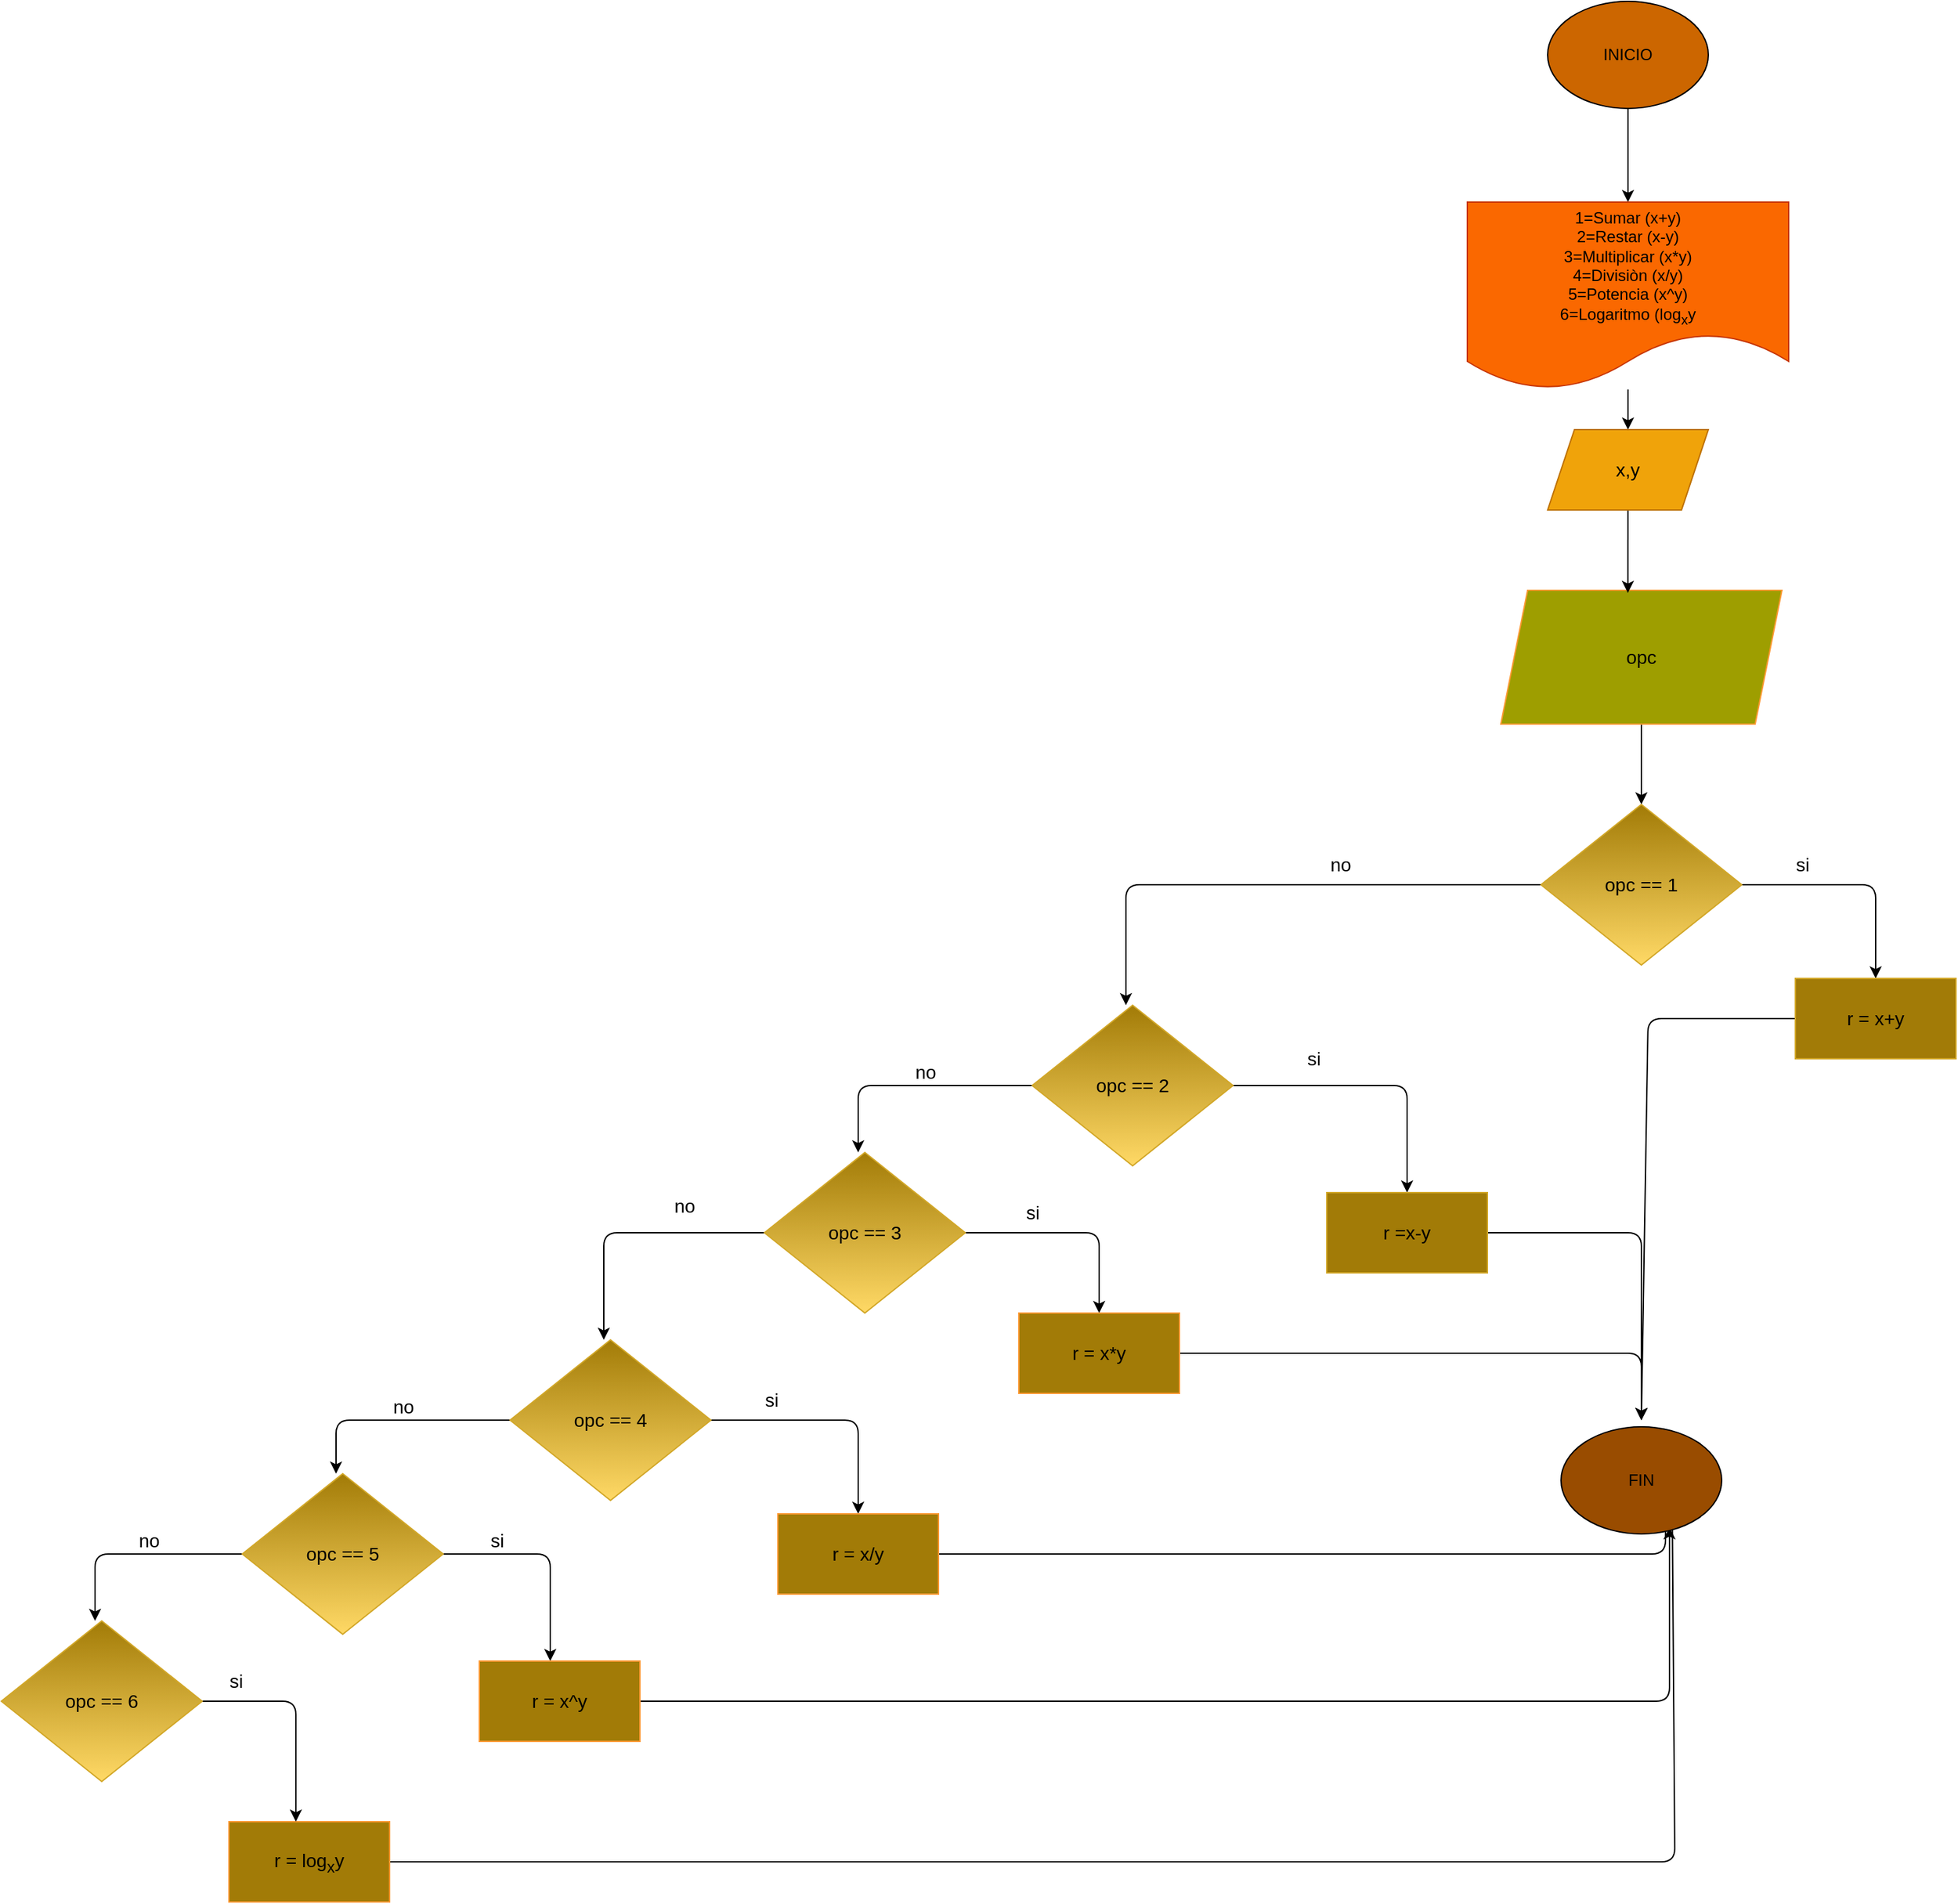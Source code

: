 <mxfile>
    <diagram id="_jsNpKYN-CLvz6Fx1416" name="Página-1">
        <mxGraphModel dx="2470" dy="1630" grid="1" gridSize="10" guides="1" tooltips="1" connect="1" arrows="1" fold="1" page="1" pageScale="1" pageWidth="827" pageHeight="1169" math="0" shadow="0">
            <root>
                <mxCell id="0"/>
                <mxCell id="1" parent="0"/>
                <mxCell id="45" style="edgeStyle=none;html=1;fontSize=14;startArrow=none;startFill=0;" parent="1" target="4" edge="1">
                    <mxGeometry relative="1" as="geometry">
                        <mxPoint x="325" y="-40" as="sourcePoint"/>
                    </mxGeometry>
                </mxCell>
                <mxCell id="50" style="edgeStyle=none;html=1;entryX=0.5;entryY=0;entryDx=0;entryDy=0;fontSize=14;startArrow=none;startFill=0;" parent="1" source="4" target="43" edge="1">
                    <mxGeometry relative="1" as="geometry"/>
                </mxCell>
                <mxCell id="4" value="1=Sumar (x+y)&lt;br&gt;2=Restar (x-y)&lt;br&gt;3=Multiplicar (x*y)&lt;br&gt;4=Divisiòn (x/y)&lt;br&gt;5=Potencia (x^y)&lt;br&gt;&lt;div style=&quot;text-align: justify;&quot;&gt;&lt;span style=&quot;background-color: initial;&quot;&gt;6=Logaritmo (log&lt;/span&gt;&lt;sub style=&quot;background-color: initial;&quot;&gt;x&lt;/sub&gt;&lt;span style=&quot;background-color: initial;&quot;&gt;y&lt;/span&gt;&lt;/div&gt;" style="shape=document;whiteSpace=wrap;html=1;boundedLbl=1;fillColor=#fa6800;fontColor=#000000;strokeColor=#C73500;" parent="1" vertex="1">
                    <mxGeometry x="205" y="30" width="240" height="140" as="geometry"/>
                </mxCell>
                <mxCell id="44" style="edgeStyle=none;html=1;entryX=0.5;entryY=0;entryDx=0;entryDy=0;fontSize=14;startArrow=none;startFill=0;" parent="1" source="7" target="9" edge="1">
                    <mxGeometry relative="1" as="geometry"/>
                </mxCell>
                <mxCell id="7" value="opc" style="shape=parallelogram;perimeter=parallelogramPerimeter;whiteSpace=wrap;html=1;fixedSize=1;fontSize=14;fillColor=#9E9E00;fontColor=#000000;strokeColor=#FF9933;" parent="1" vertex="1">
                    <mxGeometry x="230" y="320" width="210" height="100" as="geometry"/>
                </mxCell>
                <mxCell id="14" style="edgeStyle=none;html=1;fontSize=14;startArrow=none;startFill=0;" parent="1" source="9" edge="1">
                    <mxGeometry relative="1" as="geometry">
                        <mxPoint x="510" y="610" as="targetPoint"/>
                        <Array as="points">
                            <mxPoint x="510" y="540"/>
                        </Array>
                    </mxGeometry>
                </mxCell>
                <mxCell id="24" style="edgeStyle=none;html=1;fontSize=14;startArrow=none;startFill=0;" parent="1" source="9" edge="1">
                    <mxGeometry relative="1" as="geometry">
                        <mxPoint x="-50" y="630" as="targetPoint"/>
                        <Array as="points">
                            <mxPoint x="-50" y="540"/>
                        </Array>
                    </mxGeometry>
                </mxCell>
                <mxCell id="9" value="opc == 1" style="rhombus;whiteSpace=wrap;html=1;fontSize=14;fillColor=#a27b07;gradientColor=#ffd966;strokeColor=#d2a728;" parent="1" vertex="1">
                    <mxGeometry x="260" y="480" width="150" height="120" as="geometry"/>
                </mxCell>
                <mxCell id="15" value="si" style="text;html=1;align=center;verticalAlign=middle;resizable=0;points=[];autosize=1;strokeColor=none;fillColor=none;fontSize=14;" parent="1" vertex="1">
                    <mxGeometry x="440" y="510" width="30" height="30" as="geometry"/>
                </mxCell>
                <mxCell id="23" style="edgeStyle=none;html=1;entryX=0.5;entryY=0;entryDx=0;entryDy=0;fontSize=14;startArrow=none;startFill=0;" parent="1" source="16" edge="1">
                    <mxGeometry relative="1" as="geometry">
                        <Array as="points">
                            <mxPoint x="340" y="640"/>
                        </Array>
                        <mxPoint x="335" y="940" as="targetPoint"/>
                    </mxGeometry>
                </mxCell>
                <mxCell id="16" value="r = x+y" style="rounded=0;whiteSpace=wrap;html=1;strokeColor=#d2a728;fontSize=14;fillColor=#a27b07;" parent="1" vertex="1">
                    <mxGeometry x="450" y="610" width="120" height="60" as="geometry"/>
                </mxCell>
                <mxCell id="20" value="no" style="text;html=1;align=center;verticalAlign=middle;resizable=0;points=[];autosize=1;strokeColor=none;fillColor=none;fontSize=14;" parent="1" vertex="1">
                    <mxGeometry x="90" y="510" width="40" height="30" as="geometry"/>
                </mxCell>
                <mxCell id="25" style="edgeStyle=none;html=1;fontSize=14;startArrow=none;startFill=0;" parent="1" source="22" edge="1">
                    <mxGeometry relative="1" as="geometry">
                        <mxPoint x="160" y="770" as="targetPoint"/>
                        <Array as="points">
                            <mxPoint x="160" y="690"/>
                        </Array>
                    </mxGeometry>
                </mxCell>
                <mxCell id="30" style="edgeStyle=none;html=1;fontSize=14;startArrow=none;startFill=0;" parent="1" source="22" edge="1">
                    <mxGeometry relative="1" as="geometry">
                        <mxPoint x="-250" y="740" as="targetPoint"/>
                        <Array as="points">
                            <mxPoint x="-250" y="690"/>
                        </Array>
                    </mxGeometry>
                </mxCell>
                <mxCell id="22" value="opc == 2" style="rhombus;whiteSpace=wrap;html=1;fontSize=14;fillColor=#a27b07;gradientColor=#ffd966;strokeColor=#d2a728;" parent="1" vertex="1">
                    <mxGeometry x="-120" y="630" width="150" height="120" as="geometry"/>
                </mxCell>
                <mxCell id="26" value="si" style="text;html=1;align=center;verticalAlign=middle;resizable=0;points=[];autosize=1;strokeColor=none;fillColor=none;fontSize=14;" parent="1" vertex="1">
                    <mxGeometry x="75" y="655" width="30" height="30" as="geometry"/>
                </mxCell>
                <mxCell id="29" style="edgeStyle=none;html=1;entryX=0.5;entryY=0;entryDx=0;entryDy=0;fontSize=14;startArrow=none;startFill=0;" parent="1" source="28" edge="1">
                    <mxGeometry relative="1" as="geometry">
                        <Array as="points">
                            <mxPoint x="335" y="800"/>
                        </Array>
                        <mxPoint x="335" y="940" as="targetPoint"/>
                    </mxGeometry>
                </mxCell>
                <mxCell id="28" value="r =x-y" style="rounded=0;whiteSpace=wrap;html=1;strokeColor=#d2a728;fontSize=14;fillColor=#a27b07;" parent="1" vertex="1">
                    <mxGeometry x="100" y="770" width="120" height="60" as="geometry"/>
                </mxCell>
                <mxCell id="31" value="no" style="text;html=1;align=center;verticalAlign=middle;resizable=0;points=[];autosize=1;strokeColor=none;fillColor=none;fontSize=14;" parent="1" vertex="1">
                    <mxGeometry x="-220" y="665" width="40" height="30" as="geometry"/>
                </mxCell>
                <mxCell id="34" style="edgeStyle=none;html=1;fontSize=14;startArrow=none;startFill=0;" parent="1" source="33" edge="1">
                    <mxGeometry relative="1" as="geometry">
                        <mxPoint x="-70" y="860" as="targetPoint"/>
                        <Array as="points">
                            <mxPoint x="-70" y="800"/>
                        </Array>
                    </mxGeometry>
                </mxCell>
                <mxCell id="39" style="edgeStyle=none;html=1;fontSize=14;startArrow=none;startFill=0;" parent="1" source="33" edge="1">
                    <mxGeometry relative="1" as="geometry">
                        <mxPoint x="-440" y="880" as="targetPoint"/>
                        <Array as="points">
                            <mxPoint x="-440" y="800"/>
                        </Array>
                    </mxGeometry>
                </mxCell>
                <mxCell id="33" value="opc == 3" style="rhombus;whiteSpace=wrap;html=1;fontSize=14;fillColor=#a27b07;gradientColor=#ffd966;strokeColor=#d2a728;" parent="1" vertex="1">
                    <mxGeometry x="-320" y="740" width="150" height="120" as="geometry"/>
                </mxCell>
                <mxCell id="35" value="si" style="text;html=1;align=center;verticalAlign=middle;resizable=0;points=[];autosize=1;strokeColor=none;fillColor=none;fontSize=14;" parent="1" vertex="1">
                    <mxGeometry x="-135" y="770" width="30" height="30" as="geometry"/>
                </mxCell>
                <mxCell id="38" style="edgeStyle=none;html=1;fontSize=14;startArrow=none;startFill=0;" parent="1" source="37" edge="1">
                    <mxGeometry relative="1" as="geometry">
                        <mxPoint x="335" y="940" as="targetPoint"/>
                        <Array as="points">
                            <mxPoint x="335" y="890"/>
                        </Array>
                    </mxGeometry>
                </mxCell>
                <mxCell id="37" value="r = x*y" style="rounded=0;whiteSpace=wrap;html=1;strokeColor=#FF9933;fontSize=14;fillColor=#a27b07;" parent="1" vertex="1">
                    <mxGeometry x="-130" y="860" width="120" height="60" as="geometry"/>
                </mxCell>
                <mxCell id="40" value="no" style="text;html=1;align=center;verticalAlign=middle;resizable=0;points=[];autosize=1;strokeColor=none;fillColor=none;fontSize=14;" parent="1" vertex="1">
                    <mxGeometry x="-400" y="765" width="40" height="30" as="geometry"/>
                </mxCell>
                <mxCell id="42" style="edgeStyle=none;html=1;fontSize=14;startArrow=none;startFill=0;" parent="1" source="41" edge="1">
                    <mxGeometry relative="1" as="geometry">
                        <mxPoint x="-250" y="1010" as="targetPoint"/>
                        <Array as="points">
                            <mxPoint x="-250" y="940"/>
                        </Array>
                    </mxGeometry>
                </mxCell>
                <mxCell id="58" style="edgeStyle=none;html=1;fontSize=14;startArrow=none;startFill=0;" parent="1" source="41" edge="1">
                    <mxGeometry relative="1" as="geometry">
                        <mxPoint x="-640" y="980" as="targetPoint"/>
                        <Array as="points">
                            <mxPoint x="-640" y="940"/>
                        </Array>
                    </mxGeometry>
                </mxCell>
                <mxCell id="41" value="opc == 4" style="rhombus;whiteSpace=wrap;html=1;fontSize=14;fillColor=#a27b07;gradientColor=#ffd966;strokeColor=#d2a728;" parent="1" vertex="1">
                    <mxGeometry x="-510" y="880" width="150" height="120" as="geometry"/>
                </mxCell>
                <mxCell id="51" style="edgeStyle=none;html=1;entryX=0.452;entryY=0.02;entryDx=0;entryDy=0;entryPerimeter=0;fontSize=14;startArrow=none;startFill=0;" parent="1" source="43" target="7" edge="1">
                    <mxGeometry relative="1" as="geometry"/>
                </mxCell>
                <mxCell id="43" value="x,y" style="shape=parallelogram;perimeter=parallelogramPerimeter;whiteSpace=wrap;html=1;fixedSize=1;strokeColor=#BD7000;fontSize=14;fillColor=#f0a30a;fontColor=#000000;" parent="1" vertex="1">
                    <mxGeometry x="265" y="200" width="120" height="60" as="geometry"/>
                </mxCell>
                <mxCell id="52" value="si" style="text;html=1;align=center;verticalAlign=middle;resizable=0;points=[];autosize=1;strokeColor=none;fillColor=none;fontSize=14;" parent="1" vertex="1">
                    <mxGeometry x="-330" y="910" width="30" height="30" as="geometry"/>
                </mxCell>
                <mxCell id="57" style="edgeStyle=none;html=1;entryX=0.582;entryY=1.043;entryDx=0;entryDy=0;entryPerimeter=0;fontSize=14;startArrow=none;startFill=0;" parent="1" source="54" edge="1">
                    <mxGeometry relative="1" as="geometry">
                        <Array as="points">
                            <mxPoint x="353" y="1040"/>
                        </Array>
                        <mxPoint x="353.04" y="1013.01" as="targetPoint"/>
                    </mxGeometry>
                </mxCell>
                <mxCell id="54" value="r = x/y" style="rounded=0;whiteSpace=wrap;html=1;strokeColor=#FF9933;fontSize=14;fillColor=#a27b07;" parent="1" vertex="1">
                    <mxGeometry x="-310" y="1010" width="120" height="60" as="geometry"/>
                </mxCell>
                <mxCell id="59" value="no" style="text;html=1;align=center;verticalAlign=middle;resizable=0;points=[];autosize=1;strokeColor=none;fillColor=none;fontSize=14;" parent="1" vertex="1">
                    <mxGeometry x="-610" y="915" width="40" height="30" as="geometry"/>
                </mxCell>
                <mxCell id="61" style="edgeStyle=none;html=1;fontSize=14;startArrow=none;startFill=0;" parent="1" source="60" edge="1">
                    <mxGeometry relative="1" as="geometry">
                        <mxPoint x="-480" y="1120" as="targetPoint"/>
                        <Array as="points">
                            <mxPoint x="-480" y="1040"/>
                        </Array>
                    </mxGeometry>
                </mxCell>
                <mxCell id="w_0MgkYkENJ9bRwLIkQw-63" style="edgeStyle=none;html=1;fontSize=14;startArrow=none;startFill=0;" parent="1" source="60" edge="1">
                    <mxGeometry relative="1" as="geometry">
                        <mxPoint x="-820" y="1090" as="targetPoint"/>
                        <Array as="points">
                            <mxPoint x="-820" y="1040"/>
                        </Array>
                    </mxGeometry>
                </mxCell>
                <mxCell id="60" value="opc == 5" style="rhombus;whiteSpace=wrap;html=1;fontSize=14;fillColor=#a27b07;gradientColor=#ffd966;strokeColor=#d2a728;" parent="1" vertex="1">
                    <mxGeometry x="-710" y="980" width="150" height="120" as="geometry"/>
                </mxCell>
                <mxCell id="62" value="si" style="text;html=1;align=center;verticalAlign=middle;resizable=0;points=[];autosize=1;strokeColor=none;fillColor=none;fontSize=14;" parent="1" vertex="1">
                    <mxGeometry x="-535" y="1015" width="30" height="30" as="geometry"/>
                </mxCell>
                <mxCell id="w_0MgkYkENJ9bRwLIkQw-69" style="edgeStyle=none;html=1;fontSize=14;startArrow=none;startFill=0;" parent="1" source="63" edge="1">
                    <mxGeometry relative="1" as="geometry">
                        <mxPoint x="356" y="1020" as="targetPoint"/>
                        <Array as="points">
                            <mxPoint x="356" y="1150"/>
                        </Array>
                    </mxGeometry>
                </mxCell>
                <mxCell id="63" value="r = x^y" style="rounded=0;whiteSpace=wrap;html=1;strokeColor=#FF9933;fontSize=14;fillColor=#a27b07;" parent="1" vertex="1">
                    <mxGeometry x="-533" y="1120" width="120" height="60" as="geometry"/>
                </mxCell>
                <mxCell id="w_0MgkYkENJ9bRwLIkQw-64" value="no" style="text;html=1;align=center;verticalAlign=middle;resizable=0;points=[];autosize=1;strokeColor=none;fillColor=none;fontSize=14;" parent="1" vertex="1">
                    <mxGeometry x="-800" y="1015" width="40" height="30" as="geometry"/>
                </mxCell>
                <mxCell id="w_0MgkYkENJ9bRwLIkQw-70" style="edgeStyle=none;html=1;fontSize=14;startArrow=none;startFill=0;entryX=0.605;entryY=1.014;entryDx=0;entryDy=0;entryPerimeter=0;" parent="1" source="w_0MgkYkENJ9bRwLIkQw-65" edge="1">
                    <mxGeometry relative="1" as="geometry">
                        <mxPoint x="358.1" y="1010.98" as="targetPoint"/>
                        <Array as="points">
                            <mxPoint x="360" y="1270"/>
                        </Array>
                    </mxGeometry>
                </mxCell>
                <mxCell id="w_0MgkYkENJ9bRwLIkQw-65" value="r = log&lt;sub&gt;x&lt;/sub&gt;y" style="rounded=0;whiteSpace=wrap;html=1;strokeColor=#FF9933;fontSize=14;fillColor=#a27b07;" parent="1" vertex="1">
                    <mxGeometry x="-720" y="1240" width="120" height="60" as="geometry"/>
                </mxCell>
                <mxCell id="w_0MgkYkENJ9bRwLIkQw-67" style="edgeStyle=none;html=1;fontSize=14;startArrow=none;startFill=0;" parent="1" source="w_0MgkYkENJ9bRwLIkQw-66" edge="1">
                    <mxGeometry relative="1" as="geometry">
                        <mxPoint x="-670" y="1240" as="targetPoint"/>
                        <Array as="points">
                            <mxPoint x="-670" y="1150"/>
                        </Array>
                    </mxGeometry>
                </mxCell>
                <mxCell id="w_0MgkYkENJ9bRwLIkQw-66" value="opc == 6" style="rhombus;whiteSpace=wrap;html=1;fontSize=14;fillColor=#a27b07;gradientColor=#ffd966;strokeColor=#d2a728;" parent="1" vertex="1">
                    <mxGeometry x="-890" y="1090" width="150" height="120" as="geometry"/>
                </mxCell>
                <mxCell id="w_0MgkYkENJ9bRwLIkQw-68" value="si" style="text;html=1;align=center;verticalAlign=middle;resizable=0;points=[];autosize=1;strokeColor=none;fillColor=none;fontSize=14;" parent="1" vertex="1">
                    <mxGeometry x="-730" y="1120" width="30" height="30" as="geometry"/>
                </mxCell>
                <mxCell id="64" value="INICIO" style="ellipse;whiteSpace=wrap;html=1;fillColor=#CC6600;" vertex="1" parent="1">
                    <mxGeometry x="265" y="-120" width="120" height="80" as="geometry"/>
                </mxCell>
                <mxCell id="65" value="FIN" style="ellipse;whiteSpace=wrap;html=1;fillColor=#994C00;" vertex="1" parent="1">
                    <mxGeometry x="275" y="945" width="120" height="80" as="geometry"/>
                </mxCell>
            </root>
        </mxGraphModel>
    </diagram>
</mxfile>